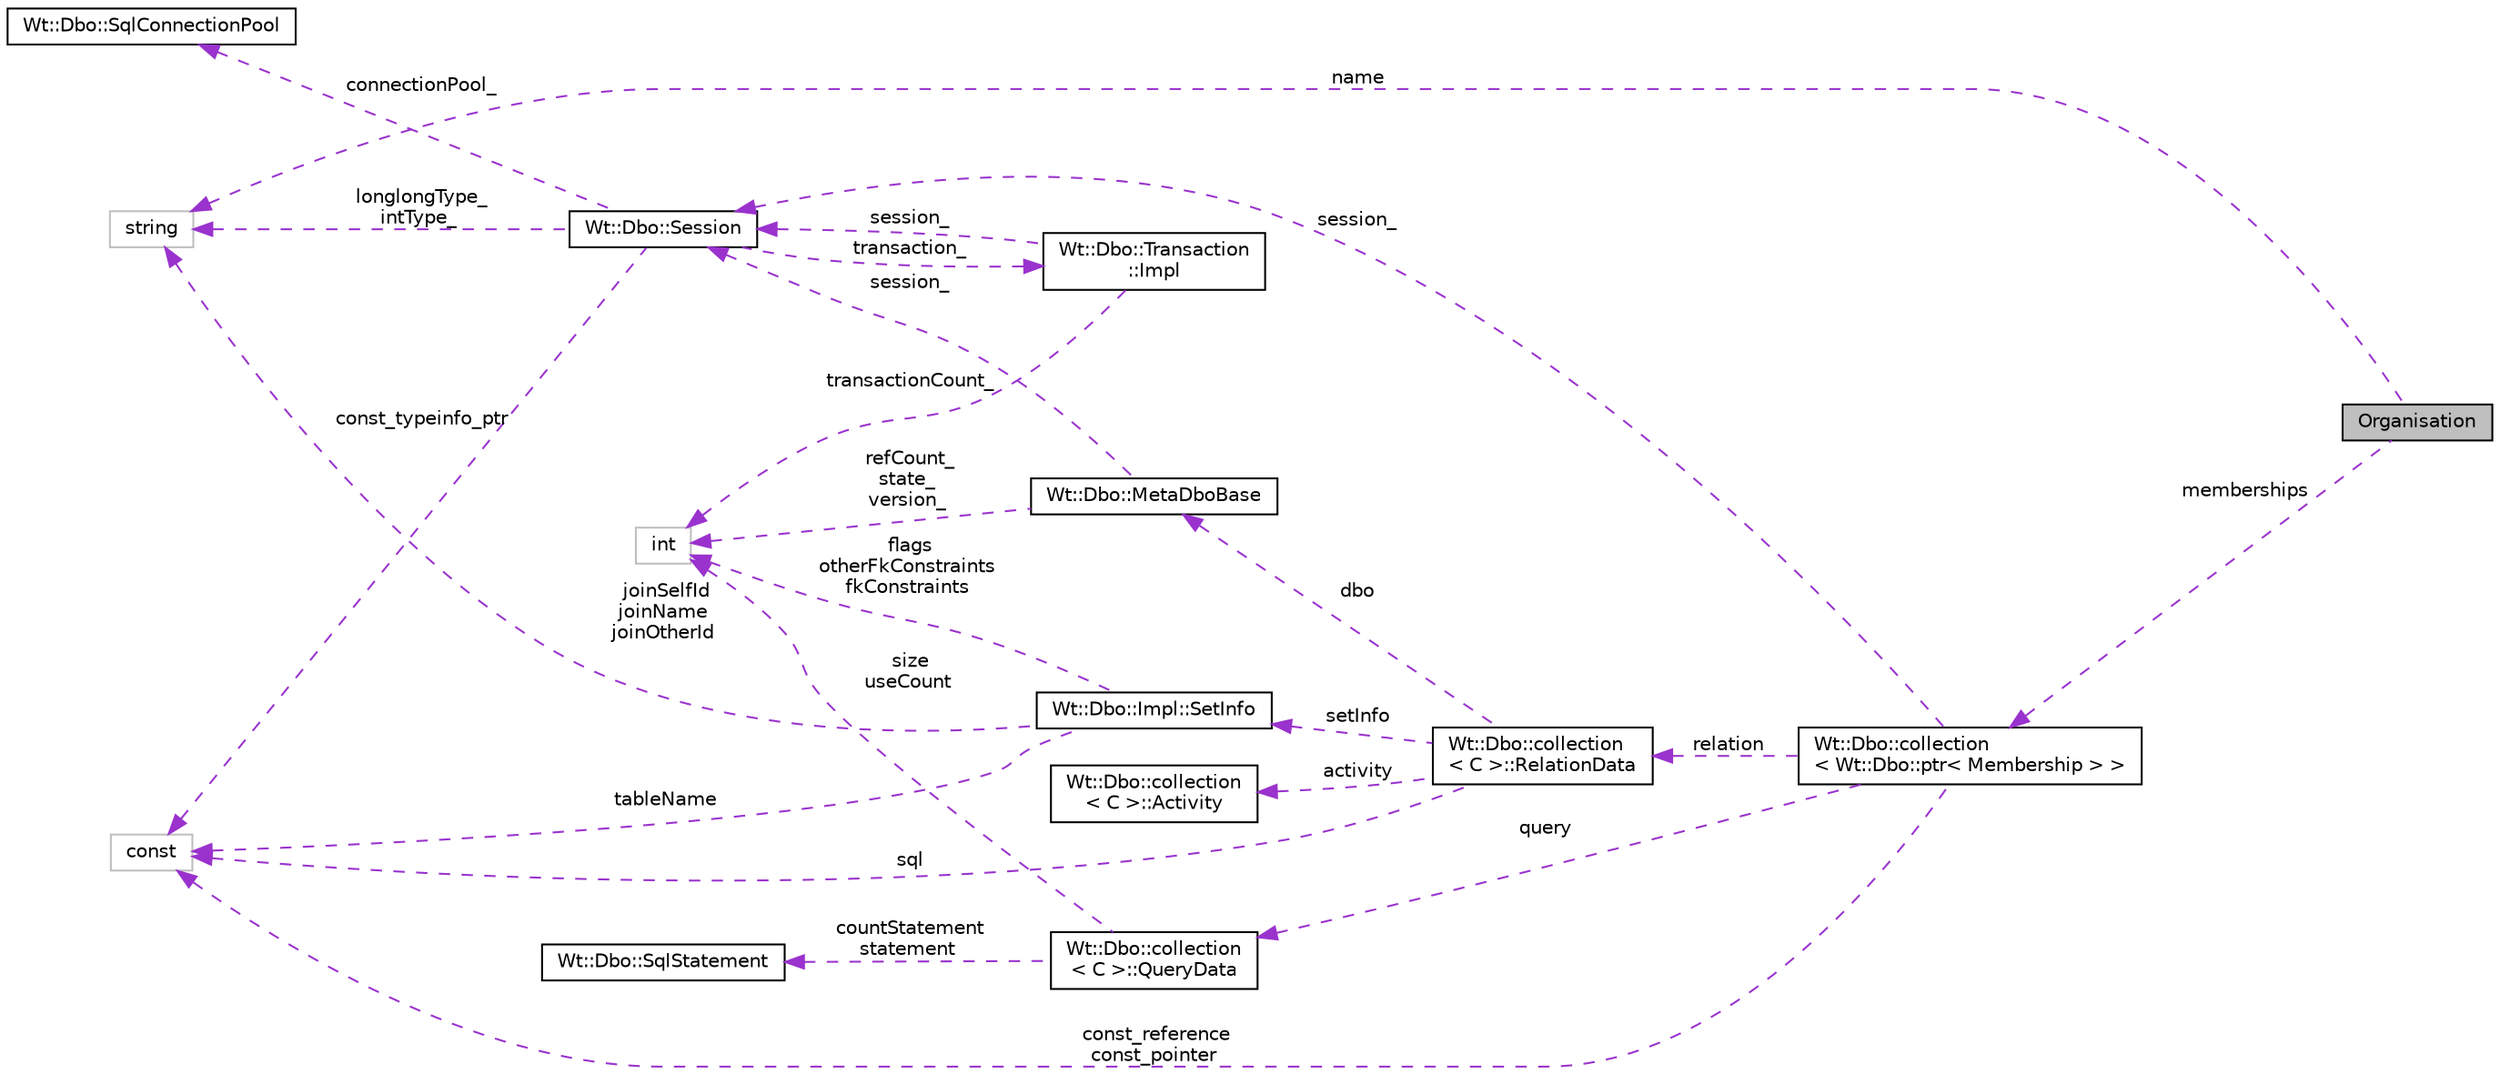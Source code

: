 digraph "Organisation"
{
 // LATEX_PDF_SIZE
  edge [fontname="Helvetica",fontsize="10",labelfontname="Helvetica",labelfontsize="10"];
  node [fontname="Helvetica",fontsize="10",shape=record];
  rankdir="LR";
  Node1 [label="Organisation",height=0.2,width=0.4,color="black", fillcolor="grey75", style="filled", fontcolor="black",tooltip=" "];
  Node2 -> Node1 [dir="back",color="darkorchid3",fontsize="10",style="dashed",label=" name" ];
  Node2 [label="string",height=0.2,width=0.4,color="grey75", fillcolor="white", style="filled",tooltip=" "];
  Node3 -> Node1 [dir="back",color="darkorchid3",fontsize="10",style="dashed",label=" memberships" ];
  Node3 [label="Wt::Dbo::collection\l\< Wt::Dbo::ptr\< Membership \> \>",height=0.2,width=0.4,color="black", fillcolor="white", style="filled",URL="$classWt_1_1Dbo_1_1collection.html",tooltip=" "];
  Node4 -> Node3 [dir="back",color="darkorchid3",fontsize="10",style="dashed",label=" query" ];
  Node4 [label="Wt::Dbo::collection\l\< C \>::QueryData",height=0.2,width=0.4,color="black", fillcolor="white", style="filled",URL="$structWt_1_1Dbo_1_1collection_1_1QueryData.html",tooltip=" "];
  Node5 -> Node4 [dir="back",color="darkorchid3",fontsize="10",style="dashed",label=" countStatement\nstatement" ];
  Node5 [label="Wt::Dbo::SqlStatement",height=0.2,width=0.4,color="black", fillcolor="white", style="filled",URL="$classWt_1_1Dbo_1_1SqlStatement.html",tooltip="Abstract base class for a prepared SQL statement."];
  Node6 -> Node4 [dir="back",color="darkorchid3",fontsize="10",style="dashed",label=" size\nuseCount" ];
  Node6 [label="int",height=0.2,width=0.4,color="grey75", fillcolor="white", style="filled",tooltip=" "];
  Node7 -> Node3 [dir="back",color="darkorchid3",fontsize="10",style="dashed",label=" session_" ];
  Node7 [label="Wt::Dbo::Session",height=0.2,width=0.4,color="black", fillcolor="white", style="filled",URL="$classWt_1_1Dbo_1_1Session.html",tooltip="A database session."];
  Node8 -> Node7 [dir="back",color="darkorchid3",fontsize="10",style="dashed",label=" transaction_" ];
  Node8 [label="Wt::Dbo::Transaction\l::Impl",height=0.2,width=0.4,color="black", fillcolor="white", style="filled",URL="$structWt_1_1Dbo_1_1Transaction_1_1Impl.html",tooltip=" "];
  Node6 -> Node8 [dir="back",color="darkorchid3",fontsize="10",style="dashed",label=" transactionCount_" ];
  Node7 -> Node8 [dir="back",color="darkorchid3",fontsize="10",style="dashed",label=" session_" ];
  Node2 -> Node7 [dir="back",color="darkorchid3",fontsize="10",style="dashed",label=" longlongType_\nintType_" ];
  Node9 -> Node7 [dir="back",color="darkorchid3",fontsize="10",style="dashed",label=" const_typeinfo_ptr" ];
  Node9 [label="const",height=0.2,width=0.4,color="grey75", fillcolor="white", style="filled",tooltip=" "];
  Node10 -> Node7 [dir="back",color="darkorchid3",fontsize="10",style="dashed",label=" connectionPool_" ];
  Node10 [label="Wt::Dbo::SqlConnectionPool",height=0.2,width=0.4,color="black", fillcolor="white", style="filled",URL="$classWt_1_1Dbo_1_1SqlConnectionPool.html",tooltip="Abstract base class for a SQL connection pool."];
  Node11 -> Node3 [dir="back",color="darkorchid3",fontsize="10",style="dashed",label=" relation" ];
  Node11 [label="Wt::Dbo::collection\l\< C \>::RelationData",height=0.2,width=0.4,color="black", fillcolor="white", style="filled",URL="$structWt_1_1Dbo_1_1collection_1_1RelationData.html",tooltip=" "];
  Node12 -> Node11 [dir="back",color="darkorchid3",fontsize="10",style="dashed",label=" dbo" ];
  Node12 [label="Wt::Dbo::MetaDboBase",height=0.2,width=0.4,color="black", fillcolor="white", style="filled",URL="$classWt_1_1Dbo_1_1MetaDboBase.html",tooltip=" "];
  Node6 -> Node12 [dir="back",color="darkorchid3",fontsize="10",style="dashed",label=" refCount_\nstate_\nversion_" ];
  Node7 -> Node12 [dir="back",color="darkorchid3",fontsize="10",style="dashed",label=" session_" ];
  Node13 -> Node11 [dir="back",color="darkorchid3",fontsize="10",style="dashed",label=" activity" ];
  Node13 [label="Wt::Dbo::collection\l\< C \>::Activity",height=0.2,width=0.4,color="black", fillcolor="white", style="filled",URL="$structWt_1_1Dbo_1_1collection_1_1Activity.html",tooltip=" "];
  Node14 -> Node11 [dir="back",color="darkorchid3",fontsize="10",style="dashed",label=" setInfo" ];
  Node14 [label="Wt::Dbo::Impl::SetInfo",height=0.2,width=0.4,color="black", fillcolor="white", style="filled",URL="$structWt_1_1Dbo_1_1Impl_1_1SetInfo.html",tooltip=" "];
  Node6 -> Node14 [dir="back",color="darkorchid3",fontsize="10",style="dashed",label=" flags\notherFkConstraints\nfkConstraints" ];
  Node2 -> Node14 [dir="back",color="darkorchid3",fontsize="10",style="dashed",label=" joinSelfId\njoinName\njoinOtherId" ];
  Node9 -> Node14 [dir="back",color="darkorchid3",fontsize="10",style="dashed",label=" tableName" ];
  Node9 -> Node11 [dir="back",color="darkorchid3",fontsize="10",style="dashed",label=" sql" ];
  Node9 -> Node3 [dir="back",color="darkorchid3",fontsize="10",style="dashed",label=" const_reference\nconst_pointer" ];
}
